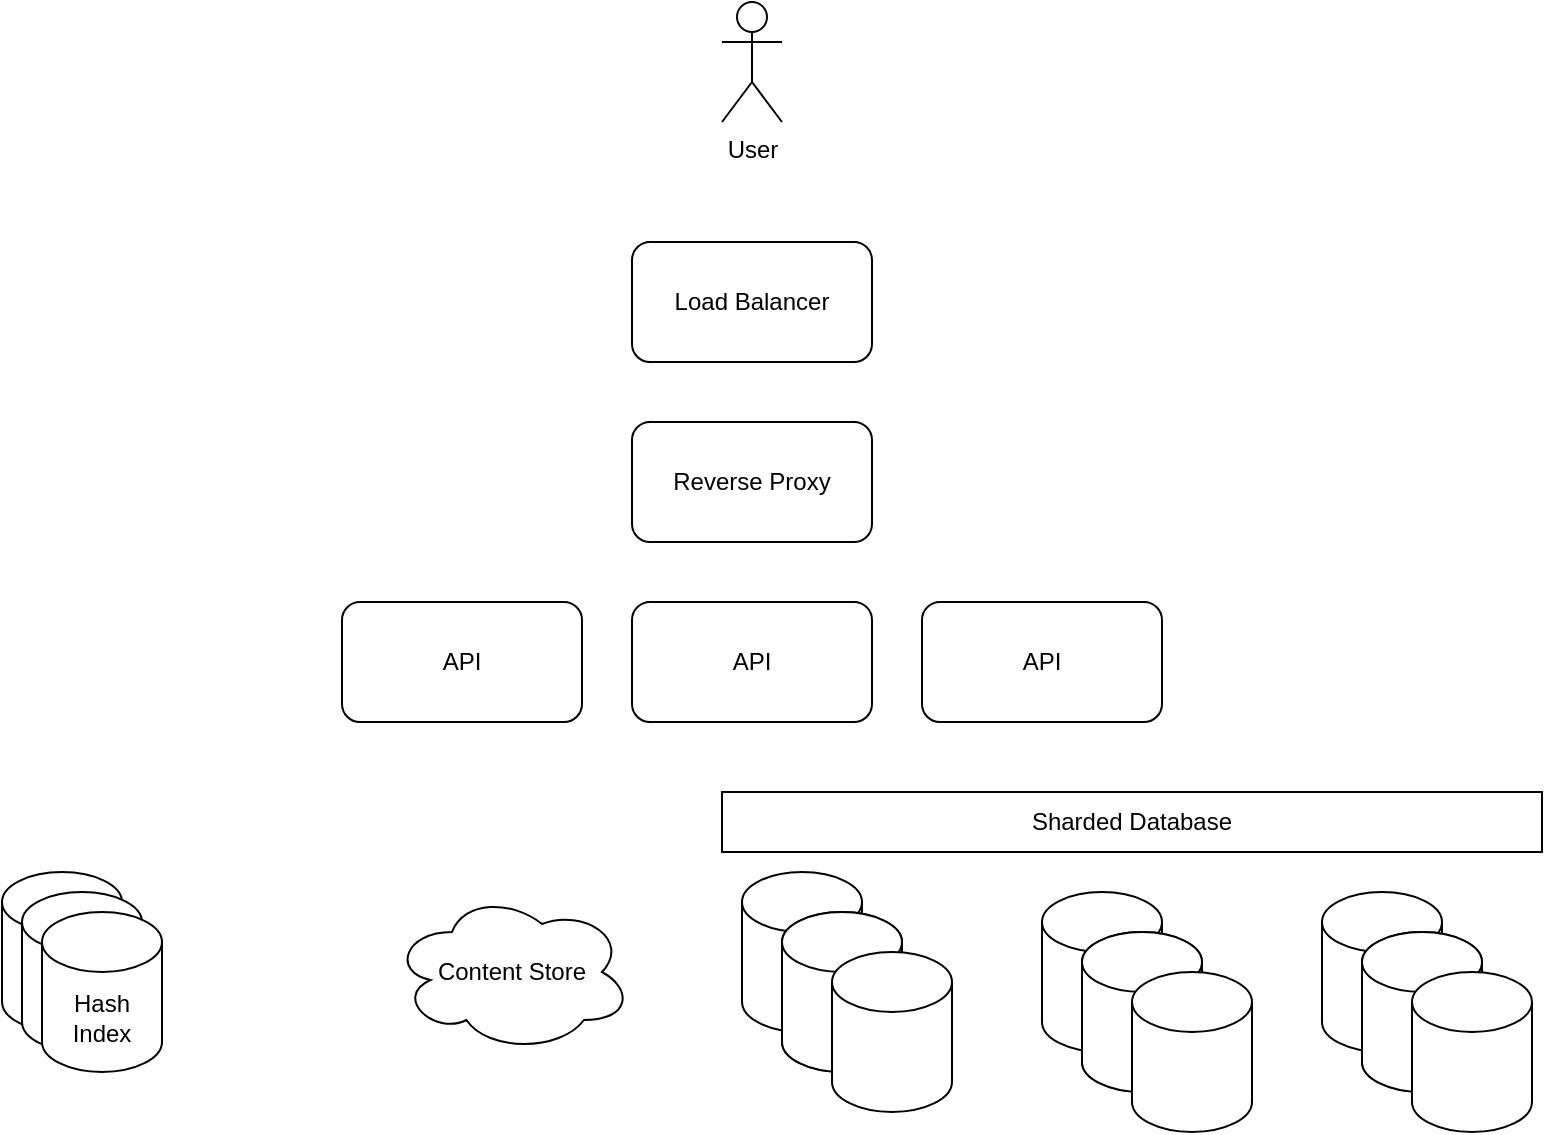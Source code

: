 <mxfile version="24.5.1" type="github">
  <diagram name="Page-1" id="mIWg4RuGUK5Dy9xzMJWX">
    <mxGraphModel dx="1434" dy="866" grid="1" gridSize="10" guides="1" tooltips="1" connect="1" arrows="1" fold="1" page="1" pageScale="1" pageWidth="850" pageHeight="1100" math="0" shadow="0">
      <root>
        <mxCell id="0" />
        <mxCell id="1" parent="0" />
        <mxCell id="FMfebBGaHK4p9Yo9rz8j-5" value="User" style="shape=umlActor;verticalLabelPosition=bottom;verticalAlign=top;html=1;outlineConnect=0;" vertex="1" parent="1">
          <mxGeometry x="410" y="20" width="30" height="60" as="geometry" />
        </mxCell>
        <mxCell id="FMfebBGaHK4p9Yo9rz8j-6" value="Load Balancer" style="rounded=1;whiteSpace=wrap;html=1;" vertex="1" parent="1">
          <mxGeometry x="365" y="140" width="120" height="60" as="geometry" />
        </mxCell>
        <mxCell id="FMfebBGaHK4p9Yo9rz8j-7" value="Reverse Proxy" style="rounded=1;whiteSpace=wrap;html=1;" vertex="1" parent="1">
          <mxGeometry x="365" y="230" width="120" height="60" as="geometry" />
        </mxCell>
        <mxCell id="FMfebBGaHK4p9Yo9rz8j-10" value="API" style="rounded=1;whiteSpace=wrap;html=1;" vertex="1" parent="1">
          <mxGeometry x="365" y="320" width="120" height="60" as="geometry" />
        </mxCell>
        <mxCell id="FMfebBGaHK4p9Yo9rz8j-11" value="API" style="rounded=1;whiteSpace=wrap;html=1;" vertex="1" parent="1">
          <mxGeometry x="220" y="320" width="120" height="60" as="geometry" />
        </mxCell>
        <mxCell id="FMfebBGaHK4p9Yo9rz8j-12" value="API" style="rounded=1;whiteSpace=wrap;html=1;" vertex="1" parent="1">
          <mxGeometry x="510" y="320" width="120" height="60" as="geometry" />
        </mxCell>
        <mxCell id="FMfebBGaHK4p9Yo9rz8j-13" value="Content Store" style="ellipse;shape=cloud;whiteSpace=wrap;html=1;" vertex="1" parent="1">
          <mxGeometry x="245" y="465" width="120" height="80" as="geometry" />
        </mxCell>
        <mxCell id="FMfebBGaHK4p9Yo9rz8j-14" value="" style="shape=cylinder3;whiteSpace=wrap;html=1;boundedLbl=1;backgroundOutline=1;size=15;" vertex="1" parent="1">
          <mxGeometry x="420" y="455" width="60" height="80" as="geometry" />
        </mxCell>
        <mxCell id="FMfebBGaHK4p9Yo9rz8j-15" value="" style="shape=cylinder3;whiteSpace=wrap;html=1;boundedLbl=1;backgroundOutline=1;size=15;" vertex="1" parent="1">
          <mxGeometry x="440" y="475" width="60" height="80" as="geometry" />
        </mxCell>
        <mxCell id="FMfebBGaHK4p9Yo9rz8j-16" value="" style="shape=cylinder3;whiteSpace=wrap;html=1;boundedLbl=1;backgroundOutline=1;size=15;" vertex="1" parent="1">
          <mxGeometry x="440" y="475" width="60" height="80" as="geometry" />
        </mxCell>
        <mxCell id="FMfebBGaHK4p9Yo9rz8j-17" value="" style="shape=cylinder3;whiteSpace=wrap;html=1;boundedLbl=1;backgroundOutline=1;size=15;" vertex="1" parent="1">
          <mxGeometry x="465" y="495" width="60" height="80" as="geometry" />
        </mxCell>
        <mxCell id="FMfebBGaHK4p9Yo9rz8j-18" value="" style="shape=cylinder3;whiteSpace=wrap;html=1;boundedLbl=1;backgroundOutline=1;size=15;" vertex="1" parent="1">
          <mxGeometry x="570" y="465" width="60" height="80" as="geometry" />
        </mxCell>
        <mxCell id="FMfebBGaHK4p9Yo9rz8j-19" value="" style="shape=cylinder3;whiteSpace=wrap;html=1;boundedLbl=1;backgroundOutline=1;size=15;" vertex="1" parent="1">
          <mxGeometry x="590" y="485" width="60" height="80" as="geometry" />
        </mxCell>
        <mxCell id="FMfebBGaHK4p9Yo9rz8j-20" value="" style="shape=cylinder3;whiteSpace=wrap;html=1;boundedLbl=1;backgroundOutline=1;size=15;" vertex="1" parent="1">
          <mxGeometry x="590" y="485" width="60" height="80" as="geometry" />
        </mxCell>
        <mxCell id="FMfebBGaHK4p9Yo9rz8j-21" value="" style="shape=cylinder3;whiteSpace=wrap;html=1;boundedLbl=1;backgroundOutline=1;size=15;" vertex="1" parent="1">
          <mxGeometry x="615" y="505" width="60" height="80" as="geometry" />
        </mxCell>
        <mxCell id="FMfebBGaHK4p9Yo9rz8j-22" value="" style="shape=cylinder3;whiteSpace=wrap;html=1;boundedLbl=1;backgroundOutline=1;size=15;" vertex="1" parent="1">
          <mxGeometry x="710" y="465" width="60" height="80" as="geometry" />
        </mxCell>
        <mxCell id="FMfebBGaHK4p9Yo9rz8j-23" value="" style="shape=cylinder3;whiteSpace=wrap;html=1;boundedLbl=1;backgroundOutline=1;size=15;" vertex="1" parent="1">
          <mxGeometry x="730" y="485" width="60" height="80" as="geometry" />
        </mxCell>
        <mxCell id="FMfebBGaHK4p9Yo9rz8j-24" value="" style="shape=cylinder3;whiteSpace=wrap;html=1;boundedLbl=1;backgroundOutline=1;size=15;" vertex="1" parent="1">
          <mxGeometry x="730" y="485" width="60" height="80" as="geometry" />
        </mxCell>
        <mxCell id="FMfebBGaHK4p9Yo9rz8j-25" value="" style="shape=cylinder3;whiteSpace=wrap;html=1;boundedLbl=1;backgroundOutline=1;size=15;" vertex="1" parent="1">
          <mxGeometry x="755" y="505" width="60" height="80" as="geometry" />
        </mxCell>
        <mxCell id="FMfebBGaHK4p9Yo9rz8j-26" value="Sharded Database" style="text;html=1;align=center;verticalAlign=middle;whiteSpace=wrap;rounded=0;strokeColor=default;" vertex="1" parent="1">
          <mxGeometry x="410" y="415" width="410" height="30" as="geometry" />
        </mxCell>
        <mxCell id="FMfebBGaHK4p9Yo9rz8j-28" value="Hash&lt;div&gt;Index&lt;/div&gt;" style="shape=cylinder3;whiteSpace=wrap;html=1;boundedLbl=1;backgroundOutline=1;size=15;" vertex="1" parent="1">
          <mxGeometry x="50" y="455" width="60" height="80" as="geometry" />
        </mxCell>
        <mxCell id="FMfebBGaHK4p9Yo9rz8j-29" value="Hash&lt;div&gt;Index&lt;/div&gt;" style="shape=cylinder3;whiteSpace=wrap;html=1;boundedLbl=1;backgroundOutline=1;size=15;" vertex="1" parent="1">
          <mxGeometry x="60" y="465" width="60" height="80" as="geometry" />
        </mxCell>
        <mxCell id="FMfebBGaHK4p9Yo9rz8j-30" value="Hash&lt;div&gt;Index&lt;/div&gt;" style="shape=cylinder3;whiteSpace=wrap;html=1;boundedLbl=1;backgroundOutline=1;size=15;" vertex="1" parent="1">
          <mxGeometry x="70" y="475" width="60" height="80" as="geometry" />
        </mxCell>
      </root>
    </mxGraphModel>
  </diagram>
</mxfile>
